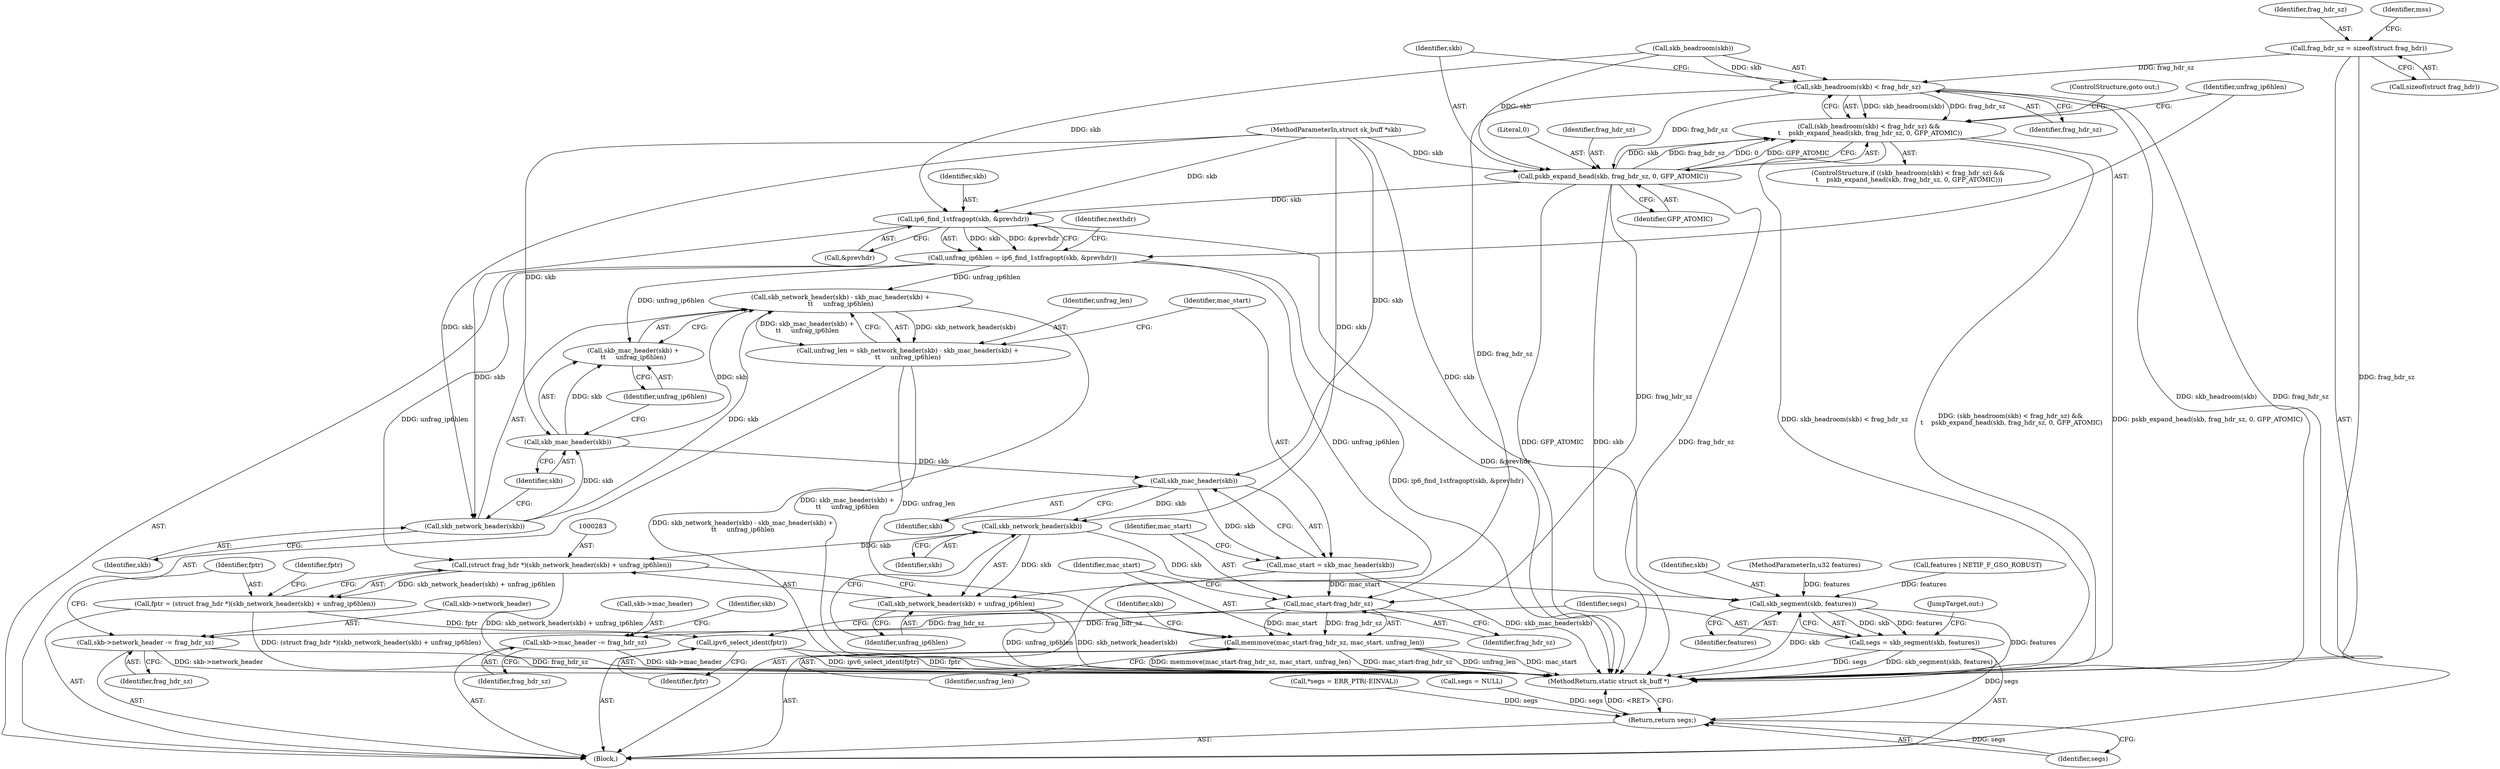 digraph "1_linux_a9cf73ea7ff78f52662c8658d93c226effbbedde@API" {
"1000123" [label="(Call,frag_hdr_sz = sizeof(struct frag_hdr))"];
"1000227" [label="(Call,skb_headroom(skb) < frag_hdr_sz)"];
"1000226" [label="(Call,(skb_headroom(skb) < frag_hdr_sz) &&\n \t    pskb_expand_head(skb, frag_hdr_sz, 0, GFP_ATOMIC))"];
"1000231" [label="(Call,pskb_expand_head(skb, frag_hdr_sz, 0, GFP_ATOMIC))"];
"1000239" [label="(Call,ip6_find_1stfragopt(skb, &prevhdr))"];
"1000237" [label="(Call,unfrag_ip6hlen = ip6_find_1stfragopt(skb, &prevhdr))"];
"1000253" [label="(Call,skb_network_header(skb) - skb_mac_header(skb) +\n\t\t     unfrag_ip6hlen)"];
"1000251" [label="(Call,unfrag_len = skb_network_header(skb) - skb_mac_header(skb) +\n\t\t     unfrag_ip6hlen)"];
"1000264" [label="(Call,memmove(mac_start-frag_hdr_sz, mac_start, unfrag_len))"];
"1000256" [label="(Call,skb_mac_header(skb) +\n\t\t     unfrag_ip6hlen)"];
"1000282" [label="(Call,(struct frag_hdr *)(skb_network_header(skb) + unfrag_ip6hlen))"];
"1000280" [label="(Call,fptr = (struct frag_hdr *)(skb_network_header(skb) + unfrag_ip6hlen))"];
"1000298" [label="(Call,ipv6_select_ident(fptr))"];
"1000284" [label="(Call,skb_network_header(skb) + unfrag_ip6hlen)"];
"1000254" [label="(Call,skb_network_header(skb))"];
"1000257" [label="(Call,skb_mac_header(skb))"];
"1000262" [label="(Call,skb_mac_header(skb))"];
"1000260" [label="(Call,mac_start = skb_mac_header(skb))"];
"1000265" [label="(Call,mac_start-frag_hdr_sz)"];
"1000270" [label="(Call,skb->mac_header -= frag_hdr_sz)"];
"1000275" [label="(Call,skb->network_header -= frag_hdr_sz)"];
"1000285" [label="(Call,skb_network_header(skb))"];
"1000302" [label="(Call,skb_segment(skb, features))"];
"1000300" [label="(Call,segs = skb_segment(skb, features))"];
"1000306" [label="(Return,return segs;)"];
"1000238" [label="(Identifier,unfrag_ip6hlen)"];
"1000124" [label="(Identifier,frag_hdr_sz)"];
"1000227" [label="(Call,skb_headroom(skb) < frag_hdr_sz)"];
"1000234" [label="(Literal,0)"];
"1000265" [label="(Call,mac_start-frag_hdr_sz)"];
"1000252" [label="(Identifier,unfrag_len)"];
"1000308" [label="(MethodReturn,static struct sk_buff *)"];
"1000261" [label="(Identifier,mac_start)"];
"1000258" [label="(Identifier,skb)"];
"1000305" [label="(JumpTarget,out:)"];
"1000307" [label="(Identifier,segs)"];
"1000253" [label="(Call,skb_network_header(skb) - skb_mac_header(skb) +\n\t\t     unfrag_ip6hlen)"];
"1000146" [label="(Call,features | NETIF_F_GSO_ROBUST)"];
"1000303" [label="(Identifier,skb)"];
"1000268" [label="(Identifier,mac_start)"];
"1000287" [label="(Identifier,unfrag_ip6hlen)"];
"1000277" [label="(Identifier,skb)"];
"1000306" [label="(Return,return segs;)"];
"1000233" [label="(Identifier,frag_hdr_sz)"];
"1000254" [label="(Call,skb_network_header(skb))"];
"1000241" [label="(Call,&prevhdr)"];
"1000274" [label="(Identifier,frag_hdr_sz)"];
"1000232" [label="(Identifier,skb)"];
"1000276" [label="(Call,skb->network_header)"];
"1000302" [label="(Call,skb_segment(skb, features))"];
"1000269" [label="(Identifier,unfrag_len)"];
"1000231" [label="(Call,pskb_expand_head(skb, frag_hdr_sz, 0, GFP_ATOMIC))"];
"1000300" [label="(Call,segs = skb_segment(skb, features))"];
"1000304" [label="(Identifier,features)"];
"1000282" [label="(Call,(struct frag_hdr *)(skb_network_header(skb) + unfrag_ip6hlen))"];
"1000266" [label="(Identifier,mac_start)"];
"1000125" [label="(Call,sizeof(struct frag_hdr))"];
"1000228" [label="(Call,skb_headroom(skb))"];
"1000270" [label="(Call,skb->mac_header -= frag_hdr_sz)"];
"1000275" [label="(Call,skb->network_header -= frag_hdr_sz)"];
"1000257" [label="(Call,skb_mac_header(skb))"];
"1000272" [label="(Identifier,skb)"];
"1000284" [label="(Call,skb_network_header(skb) + unfrag_ip6hlen)"];
"1000264" [label="(Call,memmove(mac_start-frag_hdr_sz, mac_start, unfrag_len))"];
"1000255" [label="(Identifier,skb)"];
"1000262" [label="(Call,skb_mac_header(skb))"];
"1000107" [label="(MethodParameterIn,u32 features)"];
"1000181" [label="(Call,segs = NULL)"];
"1000260" [label="(Call,mac_start = skb_mac_header(skb))"];
"1000286" [label="(Identifier,skb)"];
"1000110" [label="(Call,*segs = ERR_PTR(-EINVAL))"];
"1000267" [label="(Identifier,frag_hdr_sz)"];
"1000106" [label="(MethodParameterIn,struct sk_buff *skb)"];
"1000123" [label="(Call,frag_hdr_sz = sizeof(struct frag_hdr))"];
"1000301" [label="(Identifier,segs)"];
"1000263" [label="(Identifier,skb)"];
"1000299" [label="(Identifier,fptr)"];
"1000298" [label="(Call,ipv6_select_ident(fptr))"];
"1000256" [label="(Call,skb_mac_header(skb) +\n\t\t     unfrag_ip6hlen)"];
"1000271" [label="(Call,skb->mac_header)"];
"1000279" [label="(Identifier,frag_hdr_sz)"];
"1000226" [label="(Call,(skb_headroom(skb) < frag_hdr_sz) &&\n \t    pskb_expand_head(skb, frag_hdr_sz, 0, GFP_ATOMIC))"];
"1000237" [label="(Call,unfrag_ip6hlen = ip6_find_1stfragopt(skb, &prevhdr))"];
"1000225" [label="(ControlStructure,if ((skb_headroom(skb) < frag_hdr_sz) &&\n \t    pskb_expand_head(skb, frag_hdr_sz, 0, GFP_ATOMIC)))"];
"1000259" [label="(Identifier,unfrag_ip6hlen)"];
"1000230" [label="(Identifier,frag_hdr_sz)"];
"1000240" [label="(Identifier,skb)"];
"1000108" [label="(Block,)"];
"1000236" [label="(ControlStructure,goto out;)"];
"1000244" [label="(Identifier,nexthdr)"];
"1000239" [label="(Call,ip6_find_1stfragopt(skb, &prevhdr))"];
"1000235" [label="(Identifier,GFP_ATOMIC)"];
"1000251" [label="(Call,unfrag_len = skb_network_header(skb) - skb_mac_header(skb) +\n\t\t     unfrag_ip6hlen)"];
"1000280" [label="(Call,fptr = (struct frag_hdr *)(skb_network_header(skb) + unfrag_ip6hlen))"];
"1000285" [label="(Call,skb_network_header(skb))"];
"1000281" [label="(Identifier,fptr)"];
"1000290" [label="(Identifier,fptr)"];
"1000130" [label="(Identifier,mss)"];
"1000123" -> "1000108"  [label="AST: "];
"1000123" -> "1000125"  [label="CFG: "];
"1000124" -> "1000123"  [label="AST: "];
"1000125" -> "1000123"  [label="AST: "];
"1000130" -> "1000123"  [label="CFG: "];
"1000123" -> "1000308"  [label="DDG: frag_hdr_sz"];
"1000123" -> "1000227"  [label="DDG: frag_hdr_sz"];
"1000227" -> "1000226"  [label="AST: "];
"1000227" -> "1000230"  [label="CFG: "];
"1000228" -> "1000227"  [label="AST: "];
"1000230" -> "1000227"  [label="AST: "];
"1000232" -> "1000227"  [label="CFG: "];
"1000226" -> "1000227"  [label="CFG: "];
"1000227" -> "1000308"  [label="DDG: skb_headroom(skb)"];
"1000227" -> "1000308"  [label="DDG: frag_hdr_sz"];
"1000227" -> "1000226"  [label="DDG: skb_headroom(skb)"];
"1000227" -> "1000226"  [label="DDG: frag_hdr_sz"];
"1000228" -> "1000227"  [label="DDG: skb"];
"1000227" -> "1000231"  [label="DDG: frag_hdr_sz"];
"1000227" -> "1000265"  [label="DDG: frag_hdr_sz"];
"1000226" -> "1000225"  [label="AST: "];
"1000226" -> "1000231"  [label="CFG: "];
"1000231" -> "1000226"  [label="AST: "];
"1000236" -> "1000226"  [label="CFG: "];
"1000238" -> "1000226"  [label="CFG: "];
"1000226" -> "1000308"  [label="DDG: skb_headroom(skb) < frag_hdr_sz"];
"1000226" -> "1000308"  [label="DDG: (skb_headroom(skb) < frag_hdr_sz) &&\n \t    pskb_expand_head(skb, frag_hdr_sz, 0, GFP_ATOMIC)"];
"1000226" -> "1000308"  [label="DDG: pskb_expand_head(skb, frag_hdr_sz, 0, GFP_ATOMIC)"];
"1000231" -> "1000226"  [label="DDG: skb"];
"1000231" -> "1000226"  [label="DDG: frag_hdr_sz"];
"1000231" -> "1000226"  [label="DDG: 0"];
"1000231" -> "1000226"  [label="DDG: GFP_ATOMIC"];
"1000231" -> "1000235"  [label="CFG: "];
"1000232" -> "1000231"  [label="AST: "];
"1000233" -> "1000231"  [label="AST: "];
"1000234" -> "1000231"  [label="AST: "];
"1000235" -> "1000231"  [label="AST: "];
"1000231" -> "1000308"  [label="DDG: frag_hdr_sz"];
"1000231" -> "1000308"  [label="DDG: GFP_ATOMIC"];
"1000231" -> "1000308"  [label="DDG: skb"];
"1000228" -> "1000231"  [label="DDG: skb"];
"1000106" -> "1000231"  [label="DDG: skb"];
"1000231" -> "1000239"  [label="DDG: skb"];
"1000231" -> "1000265"  [label="DDG: frag_hdr_sz"];
"1000239" -> "1000237"  [label="AST: "];
"1000239" -> "1000241"  [label="CFG: "];
"1000240" -> "1000239"  [label="AST: "];
"1000241" -> "1000239"  [label="AST: "];
"1000237" -> "1000239"  [label="CFG: "];
"1000239" -> "1000308"  [label="DDG: &prevhdr"];
"1000239" -> "1000237"  [label="DDG: skb"];
"1000239" -> "1000237"  [label="DDG: &prevhdr"];
"1000228" -> "1000239"  [label="DDG: skb"];
"1000106" -> "1000239"  [label="DDG: skb"];
"1000239" -> "1000254"  [label="DDG: skb"];
"1000237" -> "1000108"  [label="AST: "];
"1000238" -> "1000237"  [label="AST: "];
"1000244" -> "1000237"  [label="CFG: "];
"1000237" -> "1000308"  [label="DDG: ip6_find_1stfragopt(skb, &prevhdr)"];
"1000237" -> "1000253"  [label="DDG: unfrag_ip6hlen"];
"1000237" -> "1000256"  [label="DDG: unfrag_ip6hlen"];
"1000237" -> "1000282"  [label="DDG: unfrag_ip6hlen"];
"1000237" -> "1000284"  [label="DDG: unfrag_ip6hlen"];
"1000253" -> "1000251"  [label="AST: "];
"1000253" -> "1000256"  [label="CFG: "];
"1000254" -> "1000253"  [label="AST: "];
"1000256" -> "1000253"  [label="AST: "];
"1000251" -> "1000253"  [label="CFG: "];
"1000253" -> "1000308"  [label="DDG: skb_mac_header(skb) +\n\t\t     unfrag_ip6hlen"];
"1000253" -> "1000251"  [label="DDG: skb_network_header(skb)"];
"1000253" -> "1000251"  [label="DDG: skb_mac_header(skb) +\n\t\t     unfrag_ip6hlen"];
"1000254" -> "1000253"  [label="DDG: skb"];
"1000257" -> "1000253"  [label="DDG: skb"];
"1000251" -> "1000108"  [label="AST: "];
"1000252" -> "1000251"  [label="AST: "];
"1000261" -> "1000251"  [label="CFG: "];
"1000251" -> "1000308"  [label="DDG: skb_network_header(skb) - skb_mac_header(skb) +\n\t\t     unfrag_ip6hlen"];
"1000251" -> "1000264"  [label="DDG: unfrag_len"];
"1000264" -> "1000108"  [label="AST: "];
"1000264" -> "1000269"  [label="CFG: "];
"1000265" -> "1000264"  [label="AST: "];
"1000268" -> "1000264"  [label="AST: "];
"1000269" -> "1000264"  [label="AST: "];
"1000272" -> "1000264"  [label="CFG: "];
"1000264" -> "1000308"  [label="DDG: mac_start-frag_hdr_sz"];
"1000264" -> "1000308"  [label="DDG: unfrag_len"];
"1000264" -> "1000308"  [label="DDG: mac_start"];
"1000264" -> "1000308"  [label="DDG: memmove(mac_start-frag_hdr_sz, mac_start, unfrag_len)"];
"1000265" -> "1000264"  [label="DDG: mac_start"];
"1000265" -> "1000264"  [label="DDG: frag_hdr_sz"];
"1000256" -> "1000259"  [label="CFG: "];
"1000257" -> "1000256"  [label="AST: "];
"1000259" -> "1000256"  [label="AST: "];
"1000257" -> "1000256"  [label="DDG: skb"];
"1000282" -> "1000280"  [label="AST: "];
"1000282" -> "1000284"  [label="CFG: "];
"1000283" -> "1000282"  [label="AST: "];
"1000284" -> "1000282"  [label="AST: "];
"1000280" -> "1000282"  [label="CFG: "];
"1000282" -> "1000308"  [label="DDG: skb_network_header(skb) + unfrag_ip6hlen"];
"1000282" -> "1000280"  [label="DDG: skb_network_header(skb) + unfrag_ip6hlen"];
"1000285" -> "1000282"  [label="DDG: skb"];
"1000280" -> "1000108"  [label="AST: "];
"1000281" -> "1000280"  [label="AST: "];
"1000290" -> "1000280"  [label="CFG: "];
"1000280" -> "1000308"  [label="DDG: (struct frag_hdr *)(skb_network_header(skb) + unfrag_ip6hlen)"];
"1000280" -> "1000298"  [label="DDG: fptr"];
"1000298" -> "1000108"  [label="AST: "];
"1000298" -> "1000299"  [label="CFG: "];
"1000299" -> "1000298"  [label="AST: "];
"1000301" -> "1000298"  [label="CFG: "];
"1000298" -> "1000308"  [label="DDG: ipv6_select_ident(fptr)"];
"1000298" -> "1000308"  [label="DDG: fptr"];
"1000284" -> "1000287"  [label="CFG: "];
"1000285" -> "1000284"  [label="AST: "];
"1000287" -> "1000284"  [label="AST: "];
"1000284" -> "1000308"  [label="DDG: skb_network_header(skb)"];
"1000284" -> "1000308"  [label="DDG: unfrag_ip6hlen"];
"1000285" -> "1000284"  [label="DDG: skb"];
"1000254" -> "1000255"  [label="CFG: "];
"1000255" -> "1000254"  [label="AST: "];
"1000258" -> "1000254"  [label="CFG: "];
"1000106" -> "1000254"  [label="DDG: skb"];
"1000254" -> "1000257"  [label="DDG: skb"];
"1000257" -> "1000258"  [label="CFG: "];
"1000258" -> "1000257"  [label="AST: "];
"1000259" -> "1000257"  [label="CFG: "];
"1000106" -> "1000257"  [label="DDG: skb"];
"1000257" -> "1000262"  [label="DDG: skb"];
"1000262" -> "1000260"  [label="AST: "];
"1000262" -> "1000263"  [label="CFG: "];
"1000263" -> "1000262"  [label="AST: "];
"1000260" -> "1000262"  [label="CFG: "];
"1000262" -> "1000260"  [label="DDG: skb"];
"1000106" -> "1000262"  [label="DDG: skb"];
"1000262" -> "1000285"  [label="DDG: skb"];
"1000260" -> "1000108"  [label="AST: "];
"1000261" -> "1000260"  [label="AST: "];
"1000266" -> "1000260"  [label="CFG: "];
"1000260" -> "1000308"  [label="DDG: skb_mac_header(skb)"];
"1000260" -> "1000265"  [label="DDG: mac_start"];
"1000265" -> "1000267"  [label="CFG: "];
"1000266" -> "1000265"  [label="AST: "];
"1000267" -> "1000265"  [label="AST: "];
"1000268" -> "1000265"  [label="CFG: "];
"1000265" -> "1000270"  [label="DDG: frag_hdr_sz"];
"1000265" -> "1000275"  [label="DDG: frag_hdr_sz"];
"1000270" -> "1000108"  [label="AST: "];
"1000270" -> "1000274"  [label="CFG: "];
"1000271" -> "1000270"  [label="AST: "];
"1000274" -> "1000270"  [label="AST: "];
"1000277" -> "1000270"  [label="CFG: "];
"1000270" -> "1000308"  [label="DDG: skb->mac_header"];
"1000275" -> "1000108"  [label="AST: "];
"1000275" -> "1000279"  [label="CFG: "];
"1000276" -> "1000275"  [label="AST: "];
"1000279" -> "1000275"  [label="AST: "];
"1000281" -> "1000275"  [label="CFG: "];
"1000275" -> "1000308"  [label="DDG: skb->network_header"];
"1000275" -> "1000308"  [label="DDG: frag_hdr_sz"];
"1000285" -> "1000286"  [label="CFG: "];
"1000286" -> "1000285"  [label="AST: "];
"1000287" -> "1000285"  [label="CFG: "];
"1000106" -> "1000285"  [label="DDG: skb"];
"1000285" -> "1000302"  [label="DDG: skb"];
"1000302" -> "1000300"  [label="AST: "];
"1000302" -> "1000304"  [label="CFG: "];
"1000303" -> "1000302"  [label="AST: "];
"1000304" -> "1000302"  [label="AST: "];
"1000300" -> "1000302"  [label="CFG: "];
"1000302" -> "1000308"  [label="DDG: skb"];
"1000302" -> "1000308"  [label="DDG: features"];
"1000302" -> "1000300"  [label="DDG: skb"];
"1000302" -> "1000300"  [label="DDG: features"];
"1000106" -> "1000302"  [label="DDG: skb"];
"1000146" -> "1000302"  [label="DDG: features"];
"1000107" -> "1000302"  [label="DDG: features"];
"1000300" -> "1000108"  [label="AST: "];
"1000301" -> "1000300"  [label="AST: "];
"1000305" -> "1000300"  [label="CFG: "];
"1000300" -> "1000308"  [label="DDG: segs"];
"1000300" -> "1000308"  [label="DDG: skb_segment(skb, features)"];
"1000300" -> "1000306"  [label="DDG: segs"];
"1000306" -> "1000108"  [label="AST: "];
"1000306" -> "1000307"  [label="CFG: "];
"1000307" -> "1000306"  [label="AST: "];
"1000308" -> "1000306"  [label="CFG: "];
"1000306" -> "1000308"  [label="DDG: <RET>"];
"1000307" -> "1000306"  [label="DDG: segs"];
"1000181" -> "1000306"  [label="DDG: segs"];
"1000110" -> "1000306"  [label="DDG: segs"];
}
